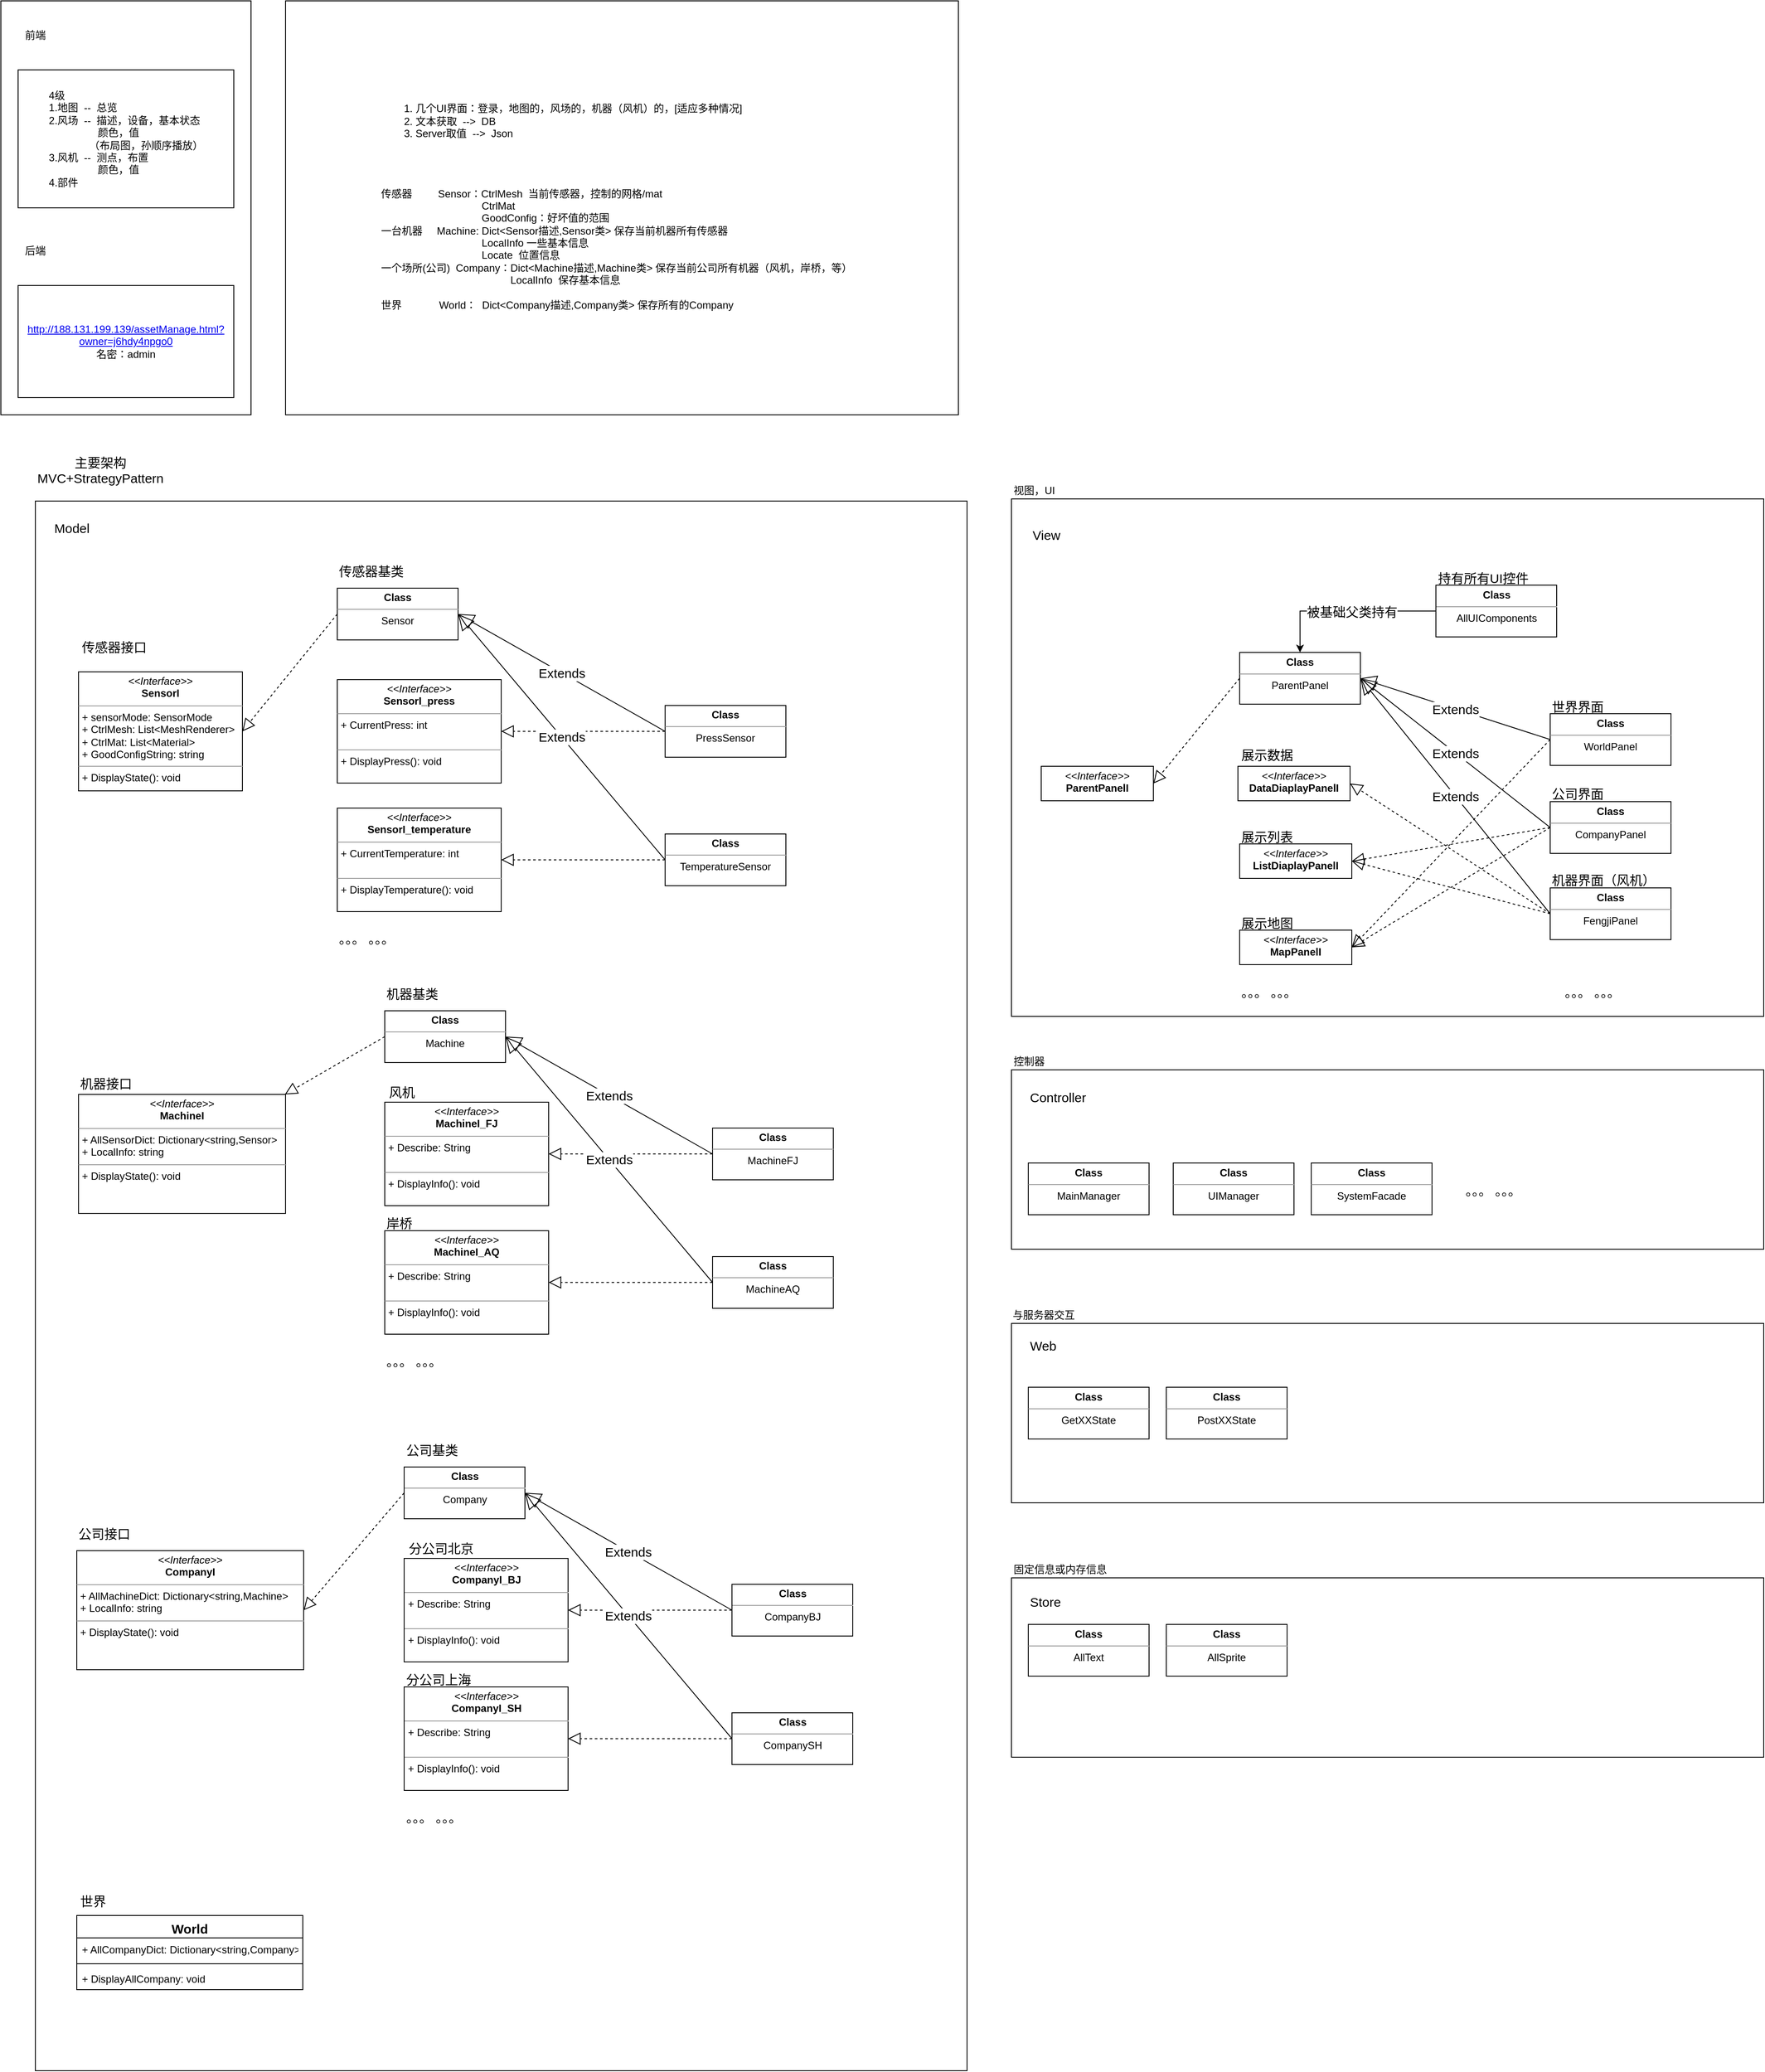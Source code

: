 <mxfile version="10.6.7" type="github"><diagram name="Page-1" id="c4acf3e9-155e-7222-9cf6-157b1a14988f"><mxGraphModel dx="2788" dy="1590" grid="1" gridSize="10" guides="1" tooltips="1" connect="1" arrows="1" fold="1" page="1" pageScale="1" pageWidth="1850" pageHeight="2100" background="#ffffff" math="0" shadow="0"><root><mxCell id="0"/><mxCell id="1" parent="0"/><mxCell id="lMFkz2qBwyBU4bLVPbN5-132" value="" style="rounded=0;whiteSpace=wrap;html=1;fontSize=15;" parent="1" vertex="1"><mxGeometry x="1191.5" y="1838.5" width="872" height="208" as="geometry"/></mxCell><mxCell id="lMFkz2qBwyBU4bLVPbN5-131" value="" style="rounded=0;whiteSpace=wrap;html=1;fontSize=15;" parent="1" vertex="1"><mxGeometry x="1191.5" y="1543.5" width="872" height="208" as="geometry"/></mxCell><mxCell id="lMFkz2qBwyBU4bLVPbN5-130" value="" style="rounded=0;whiteSpace=wrap;html=1;fontSize=15;" parent="1" vertex="1"><mxGeometry x="1191.5" y="1249.5" width="872" height="208" as="geometry"/></mxCell><mxCell id="lMFkz2qBwyBU4bLVPbN5-129" value="" style="rounded=0;whiteSpace=wrap;html=1;fontSize=15;" parent="1" vertex="1"><mxGeometry x="1191.5" y="587.5" width="872" height="600" as="geometry"/></mxCell><mxCell id="lMFkz2qBwyBU4bLVPbN5-128" value="" style="rounded=0;whiteSpace=wrap;html=1;fontSize=15;" parent="1" vertex="1"><mxGeometry x="60" y="590" width="1080" height="1820" as="geometry"/></mxCell><mxCell id="lMFkz2qBwyBU4bLVPbN5-1" value="" style="rounded=0;whiteSpace=wrap;html=1;" parent="1" vertex="1"><mxGeometry x="20" y="10" width="290" height="480" as="geometry"/></mxCell><mxCell id="eNjWEGQGm4UYnw6gWRTL-1" value="前端" style="text;html=1;strokeColor=none;fillColor=none;align=center;verticalAlign=middle;whiteSpace=wrap;rounded=0;" parent="1" vertex="1"><mxGeometry x="40" y="40" width="40" height="20" as="geometry"/></mxCell><mxCell id="eNjWEGQGm4UYnw6gWRTL-3" value="&lt;div style=&quot;text-align: left&quot;&gt;&lt;span&gt;4级&lt;/span&gt;&lt;/div&gt;&lt;div style=&quot;text-align: left&quot;&gt;&lt;span&gt;1.地图&amp;nbsp; --&amp;nbsp; 总览&lt;/span&gt;&lt;/div&gt;&lt;div style=&quot;text-align: left&quot;&gt;&lt;span&gt;2.风场&amp;nbsp; --&amp;nbsp; 描述，设备，基本状态&lt;/span&gt;&lt;/div&gt;&lt;div style=&quot;text-align: left&quot;&gt;&lt;span&gt;&amp;nbsp; &amp;nbsp; &amp;nbsp; &amp;nbsp; &amp;nbsp; &amp;nbsp; &amp;nbsp; &amp;nbsp; &amp;nbsp;颜色，值&lt;/span&gt;&lt;/div&gt;&lt;div style=&quot;text-align: left&quot;&gt;&lt;span&gt;&amp;nbsp; &amp;nbsp; &amp;nbsp; &amp;nbsp; &amp;nbsp; &amp;nbsp; &amp;nbsp; （布局图，孙顺序播放）&lt;/span&gt;&lt;/div&gt;&lt;div style=&quot;text-align: left&quot;&gt;&lt;span&gt;3.风机&amp;nbsp; --&amp;nbsp; 测点，布置&lt;/span&gt;&lt;/div&gt;&lt;div style=&quot;text-align: left&quot;&gt;&lt;span&gt;&amp;nbsp; &amp;nbsp; &amp;nbsp; &amp;nbsp; &amp;nbsp; &amp;nbsp; &amp;nbsp; &amp;nbsp; &amp;nbsp;颜色，值&lt;/span&gt;&lt;/div&gt;&lt;div style=&quot;text-align: left&quot;&gt;&lt;span&gt;4.部件&lt;/span&gt;&lt;/div&gt;" style="rounded=0;whiteSpace=wrap;html=1;" parent="1" vertex="1"><mxGeometry x="40" y="90" width="250" height="160" as="geometry"/></mxCell><mxCell id="eNjWEGQGm4UYnw6gWRTL-4" value="后端" style="text;html=1;strokeColor=none;fillColor=none;align=center;verticalAlign=middle;whiteSpace=wrap;rounded=0;" parent="1" vertex="1"><mxGeometry x="40" y="290" width="40" height="20" as="geometry"/></mxCell><mxCell id="eNjWEGQGm4UYnw6gWRTL-5" value="&lt;a href=&quot;http://188.131.199.139/assetManage.html?owner=j6hdy4npgo0&quot;&gt;http://188.131.199.139/assetManage.html?owner=j6hdy4npgo0&lt;/a&gt;&lt;br&gt;名密：admin&lt;br&gt;" style="rounded=0;whiteSpace=wrap;html=1;" parent="1" vertex="1"><mxGeometry x="40" y="340" width="250" height="130" as="geometry"/></mxCell><mxCell id="lMFkz2qBwyBU4bLVPbN5-2" value="&lt;div style=&quot;text-align: left&quot;&gt;&lt;ol&gt;&lt;li&gt;&lt;span&gt;几个UI界面：登录，地图的，风场的，机器（风机）的，[适应多种情况]&lt;/span&gt;&lt;/li&gt;&lt;li&gt;&lt;span&gt;文本获取&amp;nbsp; --&amp;gt;&amp;nbsp; DB&lt;/span&gt;&lt;/li&gt;&lt;li&gt;&lt;span&gt;Server取值&amp;nbsp; --&amp;gt;&amp;nbsp; Json&lt;/span&gt;&lt;/li&gt;&lt;/ol&gt;&lt;div&gt;&lt;br&gt;&lt;/div&gt;&lt;div&gt;&lt;br&gt;&lt;/div&gt;&lt;div&gt;&lt;br&gt;&lt;/div&gt;&lt;div&gt;传感器&amp;nbsp; &amp;nbsp; &amp;nbsp; &amp;nbsp; &amp;nbsp;Sensor：CtrlMesh&amp;nbsp; 当前传感器，控制的网格/mat&lt;/div&gt;&lt;div&gt;&amp;nbsp; &amp;nbsp; &amp;nbsp; &amp;nbsp; &amp;nbsp; &amp;nbsp; &amp;nbsp; &amp;nbsp; &amp;nbsp; &amp;nbsp; &amp;nbsp; &amp;nbsp; &amp;nbsp; &amp;nbsp; &amp;nbsp; &amp;nbsp; &amp;nbsp; &amp;nbsp;CtrlMat&lt;/div&gt;&lt;div&gt;&amp;nbsp; &amp;nbsp; &amp;nbsp; &amp;nbsp; &amp;nbsp; &amp;nbsp; &amp;nbsp; &amp;nbsp; &amp;nbsp; &amp;nbsp; &amp;nbsp; &amp;nbsp; &amp;nbsp; &amp;nbsp; &amp;nbsp; &amp;nbsp; &amp;nbsp; &amp;nbsp;GoodConfig：好坏值的范围&lt;/div&gt;&lt;div&gt;一台机器&amp;nbsp; &amp;nbsp; &amp;nbsp;Machine: Dict&amp;lt;Sensor描述,Sensor类&amp;gt; 保存当前机器所有传感器&lt;/div&gt;&lt;div&gt;&amp;nbsp; &amp;nbsp; &amp;nbsp; &amp;nbsp; &amp;nbsp; &amp;nbsp; &amp;nbsp; &amp;nbsp; &amp;nbsp; &amp;nbsp; &amp;nbsp; &amp;nbsp; &amp;nbsp; &amp;nbsp; &amp;nbsp; &amp;nbsp; &amp;nbsp; &amp;nbsp;LocalInfo 一些基本信息&lt;/div&gt;&lt;div&gt;&amp;nbsp; &amp;nbsp; &amp;nbsp; &amp;nbsp; &amp;nbsp; &amp;nbsp; &amp;nbsp; &amp;nbsp; &amp;nbsp; &amp;nbsp; &amp;nbsp; &amp;nbsp; &amp;nbsp; &amp;nbsp; &amp;nbsp; &amp;nbsp; &amp;nbsp; &amp;nbsp;Locate&amp;nbsp; 位置信息&lt;/div&gt;&lt;div&gt;一个场所(公司)&amp;nbsp; Company：Dict&amp;lt;Machine描述,Machine类&amp;gt; 保存当前公司所有机器（风机，岸桥，等）&lt;/div&gt;&lt;div&gt;&amp;nbsp; &amp;nbsp; &amp;nbsp; &amp;nbsp; &amp;nbsp; &amp;nbsp; &amp;nbsp; &amp;nbsp; &amp;nbsp; &amp;nbsp; &amp;nbsp; &amp;nbsp; &amp;nbsp; &amp;nbsp; &amp;nbsp; &amp;nbsp; &amp;nbsp; &amp;nbsp; &amp;nbsp; &amp;nbsp; &amp;nbsp; &amp;nbsp; &amp;nbsp;LocalInfo&amp;nbsp; 保存基本信息&lt;/div&gt;&lt;div&gt;&lt;span&gt;&lt;br&gt;&lt;/span&gt;&lt;/div&gt;&lt;div&gt;&lt;span&gt;世界&amp;nbsp; &amp;nbsp; &amp;nbsp; &amp;nbsp; &amp;nbsp; &amp;nbsp; &amp;nbsp;World：&amp;nbsp; Dict&amp;lt;Company描述,Company类&amp;gt; 保存所有的Company&amp;nbsp; &amp;nbsp; &amp;nbsp; &amp;nbsp; &amp;nbsp; &amp;nbsp; &amp;nbsp; &amp;nbsp; &amp;nbsp; &amp;nbsp; &amp;nbsp; &amp;nbsp; &amp;nbsp; &amp;nbsp; &amp;nbsp; &amp;nbsp; &amp;nbsp; &amp;nbsp; &amp;nbsp; &amp;nbsp; &amp;nbsp; &amp;nbsp; &amp;nbsp;&lt;/span&gt;&lt;/div&gt;&lt;/div&gt;&lt;div style=&quot;text-align: left&quot;&gt;&lt;br&gt;&lt;/div&gt;&lt;div style=&quot;text-align: left&quot;&gt;&lt;/div&gt;" style="rounded=0;whiteSpace=wrap;html=1;" parent="1" vertex="1"><mxGeometry x="350" y="10" width="780" height="480" as="geometry"/></mxCell><mxCell id="lMFkz2qBwyBU4bLVPbN5-4" value="主要架构MVC+StrategyPattern" style="text;html=1;strokeColor=none;fillColor=none;align=center;verticalAlign=middle;whiteSpace=wrap;rounded=0;fontSize=15;" parent="1" vertex="1"><mxGeometry x="59.5" y="540" width="151" height="28" as="geometry"/></mxCell><mxCell id="lMFkz2qBwyBU4bLVPbN5-9" value="Model" style="text;html=1;resizable=0;points=[];autosize=1;align=left;verticalAlign=top;spacingTop=-4;fontSize=15;" parent="1" vertex="1"><mxGeometry x="80" y="610" width="60" height="20" as="geometry"/></mxCell><mxCell id="lMFkz2qBwyBU4bLVPbN5-10" value="&lt;p style=&quot;margin: 0px ; margin-top: 4px ; text-align: center&quot;&gt;&lt;i&gt;&amp;lt;&amp;lt;Interface&amp;gt;&amp;gt;&lt;/i&gt;&lt;br&gt;&lt;b&gt;SensorI&lt;/b&gt;&lt;/p&gt;&lt;hr size=&quot;1&quot;&gt;&lt;p style=&quot;margin: 0px ; margin-left: 4px&quot;&gt;+ sensorMode: SensorMode&lt;br&gt;+ CtrlMesh: List&amp;lt;MeshRenderer&amp;gt;&lt;/p&gt;&lt;p style=&quot;margin: 0px ; margin-left: 4px&quot;&gt;+ CtrlMat:&amp;nbsp;List&amp;lt;Material&amp;gt;&lt;/p&gt;&lt;p style=&quot;margin: 0px ; margin-left: 4px&quot;&gt;+&amp;nbsp;GoodConfigString: string&lt;/p&gt;&lt;hr size=&quot;1&quot;&gt;&lt;p style=&quot;margin: 0px ; margin-left: 4px&quot;&gt;+ DisplayState(): void&lt;br&gt;&lt;br&gt;&lt;/p&gt;" style="verticalAlign=top;align=left;overflow=fill;fontSize=12;fontFamily=Helvetica;html=1;" parent="1" vertex="1"><mxGeometry x="110" y="788" width="190" height="138" as="geometry"/></mxCell><mxCell id="lMFkz2qBwyBU4bLVPbN5-11" value="&lt;p style=&quot;margin: 0px ; margin-top: 4px ; text-align: center&quot;&gt;&lt;i&gt;&amp;lt;&amp;lt;Interface&amp;gt;&amp;gt;&lt;/i&gt;&lt;br&gt;&lt;b&gt;SensorI_press&lt;/b&gt;&lt;/p&gt;&lt;hr size=&quot;1&quot;&gt;&lt;p style=&quot;margin: 0px ; margin-left: 4px&quot;&gt;+ CurrentPress: int&lt;br&gt;&lt;br&gt;&lt;/p&gt;&lt;hr size=&quot;1&quot;&gt;&lt;p style=&quot;margin: 0px ; margin-left: 4px&quot;&gt;+ DisplayPress(): void&lt;br&gt;&lt;br&gt;&lt;/p&gt;" style="verticalAlign=top;align=left;overflow=fill;fontSize=12;fontFamily=Helvetica;html=1;" parent="1" vertex="1"><mxGeometry x="410" y="797" width="190" height="120" as="geometry"/></mxCell><mxCell id="lMFkz2qBwyBU4bLVPbN5-12" value="&lt;p style=&quot;margin: 0px ; margin-top: 4px ; text-align: center&quot;&gt;&lt;i&gt;&amp;lt;&amp;lt;Interface&amp;gt;&amp;gt;&lt;/i&gt;&lt;br&gt;&lt;b&gt;SensorI_temperature&lt;/b&gt;&lt;br&gt;&lt;/p&gt;&lt;hr size=&quot;1&quot;&gt;&lt;p style=&quot;margin: 0px ; margin-left: 4px&quot;&gt;+ CurrentTemperature: int&lt;br&gt;&lt;br&gt;&lt;/p&gt;&lt;hr size=&quot;1&quot;&gt;&lt;p style=&quot;margin: 0px ; margin-left: 4px&quot;&gt;+ DisplayTemperature(): void&lt;br&gt;&lt;br&gt;&lt;/p&gt;" style="verticalAlign=top;align=left;overflow=fill;fontSize=12;fontFamily=Helvetica;html=1;" parent="1" vertex="1"><mxGeometry x="410" y="946" width="190" height="120" as="geometry"/></mxCell><mxCell id="lMFkz2qBwyBU4bLVPbN5-13" value="&lt;div style=&quot;text-align: right&quot;&gt;&lt;span&gt;。。。 。。。&lt;/span&gt;&lt;br&gt;&lt;/div&gt;" style="text;html=1;resizable=0;points=[];autosize=1;align=left;verticalAlign=top;spacingTop=-4;fontSize=15;" parent="1" vertex="1"><mxGeometry x="410" y="1086" width="110" height="20" as="geometry"/></mxCell><mxCell id="lMFkz2qBwyBU4bLVPbN5-18" value="&lt;p style=&quot;margin: 0px ; margin-top: 4px ; text-align: center&quot;&gt;&lt;b&gt;Class&lt;/b&gt;&lt;/p&gt;&lt;hr size=&quot;1&quot;&gt;&lt;div style=&quot;text-align: center ; height: 2px&quot;&gt;PressSensor&lt;/div&gt;" style="verticalAlign=top;align=left;overflow=fill;fontSize=12;fontFamily=Helvetica;html=1;" parent="1" vertex="1"><mxGeometry x="790" y="827" width="140" height="60" as="geometry"/></mxCell><mxCell id="lMFkz2qBwyBU4bLVPbN5-21" value="" style="endArrow=block;dashed=1;endFill=0;endSize=12;html=1;fontSize=15;exitX=0;exitY=0.5;exitDx=0;exitDy=0;entryX=1;entryY=0.5;entryDx=0;entryDy=0;" parent="1" source="lMFkz2qBwyBU4bLVPbN5-18" target="lMFkz2qBwyBU4bLVPbN5-11" edge="1"><mxGeometry width="160" relative="1" as="geometry"><mxPoint x="630" y="936" as="sourcePoint"/><mxPoint x="760" y="890" as="targetPoint"/></mxGeometry></mxCell><mxCell id="lMFkz2qBwyBU4bLVPbN5-31" value="&lt;p style=&quot;margin: 0px ; margin-top: 4px ; text-align: center&quot;&gt;&lt;b&gt;Class&lt;/b&gt;&lt;/p&gt;&lt;hr size=&quot;1&quot;&gt;&lt;div style=&quot;text-align: center ; height: 2px&quot;&gt;Sensor&lt;/div&gt;" style="verticalAlign=top;align=left;overflow=fill;fontSize=12;fontFamily=Helvetica;html=1;" parent="1" vertex="1"><mxGeometry x="410" y="691" width="140" height="60" as="geometry"/></mxCell><mxCell id="lMFkz2qBwyBU4bLVPbN5-32" value="" style="endArrow=block;dashed=1;endFill=0;endSize=12;html=1;fontSize=15;exitX=0;exitY=0.5;exitDx=0;exitDy=0;entryX=1;entryY=0.5;entryDx=0;entryDy=0;" parent="1" source="lMFkz2qBwyBU4bLVPbN5-31" target="lMFkz2qBwyBU4bLVPbN5-10" edge="1"><mxGeometry width="160" relative="1" as="geometry"><mxPoint x="610" y="867" as="sourcePoint"/><mxPoint x="370" y="710" as="targetPoint"/></mxGeometry></mxCell><mxCell id="lMFkz2qBwyBU4bLVPbN5-33" value="传感器基类" style="text;html=1;resizable=0;points=[];autosize=1;align=left;verticalAlign=top;spacingTop=-4;fontSize=15;" parent="1" vertex="1"><mxGeometry x="410" y="660" width="90" height="20" as="geometry"/></mxCell><mxCell id="lMFkz2qBwyBU4bLVPbN5-34" value="Extends" style="endArrow=block;endSize=16;endFill=0;html=1;fontSize=15;exitX=0;exitY=0.5;exitDx=0;exitDy=0;entryX=1;entryY=0.5;entryDx=0;entryDy=0;" parent="1" source="lMFkz2qBwyBU4bLVPbN5-18" target="lMFkz2qBwyBU4bLVPbN5-31" edge="1"><mxGeometry width="160" relative="1" as="geometry"><mxPoint x="310" y="867" as="sourcePoint"/><mxPoint x="770" y="740" as="targetPoint"/></mxGeometry></mxCell><mxCell id="lMFkz2qBwyBU4bLVPbN5-35" value="&lt;p style=&quot;margin: 0px ; margin-top: 4px ; text-align: center&quot;&gt;&lt;b&gt;Class&lt;/b&gt;&lt;/p&gt;&lt;hr size=&quot;1&quot;&gt;&lt;div style=&quot;text-align: center ; height: 2px&quot;&gt;TemperatureSensor&lt;/div&gt;" style="verticalAlign=top;align=left;overflow=fill;fontSize=12;fontFamily=Helvetica;html=1;" parent="1" vertex="1"><mxGeometry x="790" y="976" width="140" height="60" as="geometry"/></mxCell><mxCell id="lMFkz2qBwyBU4bLVPbN5-36" value="Extends" style="endArrow=block;endSize=16;endFill=0;html=1;fontSize=15;exitX=0;exitY=0.5;exitDx=0;exitDy=0;entryX=1;entryY=0.5;entryDx=0;entryDy=0;" parent="1" source="lMFkz2qBwyBU4bLVPbN5-35" target="lMFkz2qBwyBU4bLVPbN5-31" edge="1"><mxGeometry width="160" relative="1" as="geometry"><mxPoint x="560" y="731" as="sourcePoint"/><mxPoint x="780" y="920" as="targetPoint"/></mxGeometry></mxCell><mxCell id="lMFkz2qBwyBU4bLVPbN5-37" value="" style="endArrow=block;dashed=1;endFill=0;endSize=12;html=1;fontSize=15;exitX=0;exitY=0.5;exitDx=0;exitDy=0;entryX=1;entryY=0.5;entryDx=0;entryDy=0;" parent="1" source="lMFkz2qBwyBU4bLVPbN5-35" target="lMFkz2qBwyBU4bLVPbN5-12" edge="1"><mxGeometry width="160" relative="1" as="geometry"><mxPoint x="720" y="1006" as="sourcePoint"/><mxPoint x="730" y="1050" as="targetPoint"/></mxGeometry></mxCell><mxCell id="lMFkz2qBwyBU4bLVPbN5-38" value="&lt;p style=&quot;margin: 0px ; margin-top: 4px ; text-align: center&quot;&gt;&lt;i&gt;&amp;lt;&amp;lt;Interface&amp;gt;&amp;gt;&lt;/i&gt;&lt;br&gt;&lt;b&gt;MachineI&lt;/b&gt;&lt;/p&gt;&lt;hr size=&quot;1&quot;&gt;&lt;p style=&quot;margin: 0px ; margin-left: 4px&quot;&gt;&lt;span&gt;+ AllSensorDict:&amp;nbsp;Dictionary&amp;lt;string,Sensor&amp;gt;&lt;/span&gt;&lt;br&gt;&lt;/p&gt;&lt;p style=&quot;margin: 0px ; margin-left: 4px&quot;&gt;+&amp;nbsp;LocalInfo: string&lt;/p&gt;&lt;hr size=&quot;1&quot;&gt;&lt;p style=&quot;margin: 0px ; margin-left: 4px&quot;&gt;+ DisplayState(): void&lt;br&gt;&lt;br&gt;&lt;/p&gt;" style="verticalAlign=top;align=left;overflow=fill;fontSize=12;fontFamily=Helvetica;html=1;" parent="1" vertex="1"><mxGeometry x="110" y="1278" width="240" height="138" as="geometry"/></mxCell><mxCell id="lMFkz2qBwyBU4bLVPbN5-39" value="&lt;p style=&quot;margin: 0px ; margin-top: 4px ; text-align: center&quot;&gt;&lt;i&gt;&amp;lt;&amp;lt;Interface&amp;gt;&amp;gt;&lt;/i&gt;&lt;br&gt;&lt;b&gt;MachineI_FJ&lt;/b&gt;&lt;/p&gt;&lt;hr size=&quot;1&quot;&gt;&lt;p style=&quot;margin: 0px ; margin-left: 4px&quot;&gt;+ Describe: String&lt;br&gt;&lt;br&gt;&lt;/p&gt;&lt;hr size=&quot;1&quot;&gt;&lt;p style=&quot;margin: 0px ; margin-left: 4px&quot;&gt;+ DisplayInfo(): void&lt;br&gt;&lt;br&gt;&lt;/p&gt;" style="verticalAlign=top;align=left;overflow=fill;fontSize=12;fontFamily=Helvetica;html=1;" parent="1" vertex="1"><mxGeometry x="465" y="1287" width="190" height="120" as="geometry"/></mxCell><mxCell id="lMFkz2qBwyBU4bLVPbN5-40" value="&lt;p style=&quot;margin: 0px ; margin-top: 4px ; text-align: center&quot;&gt;&lt;i&gt;&amp;lt;&amp;lt;Interface&amp;gt;&amp;gt;&lt;/i&gt;&lt;br&gt;&lt;b&gt;MachineI_AQ&lt;/b&gt;&lt;br&gt;&lt;/p&gt;&lt;hr size=&quot;1&quot;&gt;&lt;p style=&quot;margin: 0px ; margin-left: 4px&quot;&gt;+ Describe: String&lt;br&gt;&lt;br&gt;&lt;/p&gt;&lt;hr size=&quot;1&quot;&gt;&lt;p style=&quot;margin: 0px ; margin-left: 4px&quot;&gt;+ DisplayInfo(): void&lt;br&gt;&lt;br&gt;&lt;/p&gt;" style="verticalAlign=top;align=left;overflow=fill;fontSize=12;fontFamily=Helvetica;html=1;" parent="1" vertex="1"><mxGeometry x="465" y="1436" width="190" height="120" as="geometry"/></mxCell><mxCell id="lMFkz2qBwyBU4bLVPbN5-41" value="&lt;div style=&quot;text-align: right&quot;&gt;&lt;span&gt;。。。 。。。&lt;/span&gt;&lt;br&gt;&lt;/div&gt;" style="text;html=1;resizable=0;points=[];autosize=1;align=left;verticalAlign=top;spacingTop=-4;fontSize=15;" parent="1" vertex="1"><mxGeometry x="465" y="1576" width="110" height="20" as="geometry"/></mxCell><mxCell id="lMFkz2qBwyBU4bLVPbN5-42" value="&lt;p style=&quot;margin: 0px ; margin-top: 4px ; text-align: center&quot;&gt;&lt;b&gt;Class&lt;/b&gt;&lt;/p&gt;&lt;hr size=&quot;1&quot;&gt;&lt;div style=&quot;text-align: center ; height: 2px&quot;&gt;MachineFJ&lt;/div&gt;" style="verticalAlign=top;align=left;overflow=fill;fontSize=12;fontFamily=Helvetica;html=1;" parent="1" vertex="1"><mxGeometry x="845" y="1317" width="140" height="60" as="geometry"/></mxCell><mxCell id="lMFkz2qBwyBU4bLVPbN5-45" value="" style="endArrow=block;dashed=1;endFill=0;endSize=12;html=1;fontSize=15;exitX=0;exitY=0.5;exitDx=0;exitDy=0;entryX=1;entryY=0.5;entryDx=0;entryDy=0;" parent="1" source="lMFkz2qBwyBU4bLVPbN5-42" target="lMFkz2qBwyBU4bLVPbN5-39" edge="1"><mxGeometry width="160" relative="1" as="geometry"><mxPoint x="685" y="1426" as="sourcePoint"/><mxPoint x="820" y="1390" as="targetPoint"/></mxGeometry></mxCell><mxCell id="lMFkz2qBwyBU4bLVPbN5-46" value="&lt;p style=&quot;margin: 0px ; margin-top: 4px ; text-align: center&quot;&gt;&lt;b&gt;Class&lt;/b&gt;&lt;/p&gt;&lt;hr size=&quot;1&quot;&gt;&lt;div style=&quot;text-align: center ; height: 2px&quot;&gt;Machine&lt;/div&gt;" style="verticalAlign=top;align=left;overflow=fill;fontSize=12;fontFamily=Helvetica;html=1;" parent="1" vertex="1"><mxGeometry x="465" y="1181" width="140" height="60" as="geometry"/></mxCell><mxCell id="lMFkz2qBwyBU4bLVPbN5-47" value="" style="endArrow=block;dashed=1;endFill=0;endSize=12;html=1;fontSize=15;exitX=0;exitY=0.5;exitDx=0;exitDy=0;" parent="1" source="lMFkz2qBwyBU4bLVPbN5-46" target="lMFkz2qBwyBU4bLVPbN5-38" edge="1"><mxGeometry width="160" relative="1" as="geometry"><mxPoint x="380" y="1347" as="sourcePoint"/><mxPoint x="710" y="1357" as="targetPoint"/></mxGeometry></mxCell><mxCell id="lMFkz2qBwyBU4bLVPbN5-48" value="机器基类" style="text;html=1;resizable=0;points=[];autosize=1;align=left;verticalAlign=top;spacingTop=-4;fontSize=15;" parent="1" vertex="1"><mxGeometry x="465" y="1150" width="80" height="20" as="geometry"/></mxCell><mxCell id="lMFkz2qBwyBU4bLVPbN5-49" value="Extends" style="endArrow=block;endSize=16;endFill=0;html=1;fontSize=15;exitX=0;exitY=0.5;exitDx=0;exitDy=0;entryX=1;entryY=0.5;entryDx=0;entryDy=0;" parent="1" source="lMFkz2qBwyBU4bLVPbN5-42" target="lMFkz2qBwyBU4bLVPbN5-46" edge="1"><mxGeometry width="160" relative="1" as="geometry"><mxPoint x="765" y="1275.5" as="sourcePoint"/><mxPoint x="715" y="1146.5" as="targetPoint"/></mxGeometry></mxCell><mxCell id="lMFkz2qBwyBU4bLVPbN5-50" value="&lt;p style=&quot;margin: 0px ; margin-top: 4px ; text-align: center&quot;&gt;&lt;b&gt;Class&lt;/b&gt;&lt;/p&gt;&lt;hr size=&quot;1&quot;&gt;&lt;div style=&quot;text-align: center ; height: 2px&quot;&gt;MachineAQ&lt;/div&gt;" style="verticalAlign=top;align=left;overflow=fill;fontSize=12;fontFamily=Helvetica;html=1;" parent="1" vertex="1"><mxGeometry x="845" y="1466" width="140" height="60" as="geometry"/></mxCell><mxCell id="lMFkz2qBwyBU4bLVPbN5-51" value="Extends" style="endArrow=block;endSize=16;endFill=0;html=1;fontSize=15;exitX=0;exitY=0.5;exitDx=0;exitDy=0;entryX=1;entryY=0.5;entryDx=0;entryDy=0;" parent="1" source="lMFkz2qBwyBU4bLVPbN5-50" target="lMFkz2qBwyBU4bLVPbN5-46" edge="1"><mxGeometry width="160" relative="1" as="geometry"><mxPoint x="615" y="1221" as="sourcePoint"/><mxPoint x="780" y="1450" as="targetPoint"/></mxGeometry></mxCell><mxCell id="lMFkz2qBwyBU4bLVPbN5-52" value="" style="endArrow=block;dashed=1;endFill=0;endSize=12;html=1;fontSize=15;exitX=0;exitY=0.5;exitDx=0;exitDy=0;entryX=1;entryY=0.5;entryDx=0;entryDy=0;" parent="1" source="lMFkz2qBwyBU4bLVPbN5-50" target="lMFkz2qBwyBU4bLVPbN5-40" edge="1"><mxGeometry width="160" relative="1" as="geometry"><mxPoint x="665" y="1357" as="sourcePoint"/><mxPoint x="790" y="1560" as="targetPoint"/></mxGeometry></mxCell><mxCell id="lMFkz2qBwyBU4bLVPbN5-53" value="风机" style="text;html=1;resizable=0;points=[];autosize=1;align=left;verticalAlign=top;spacingTop=-4;fontSize=15;" parent="1" vertex="1"><mxGeometry x="468" y="1264" width="50" height="20" as="geometry"/></mxCell><mxCell id="lMFkz2qBwyBU4bLVPbN5-54" value="岸桥" style="text;html=1;resizable=0;points=[];autosize=1;align=left;verticalAlign=top;spacingTop=-4;fontSize=15;" parent="1" vertex="1"><mxGeometry x="465" y="1416" width="50" height="20" as="geometry"/></mxCell><mxCell id="lMFkz2qBwyBU4bLVPbN5-55" value="&lt;p style=&quot;margin: 0px ; margin-top: 4px ; text-align: center&quot;&gt;&lt;i&gt;&amp;lt;&amp;lt;Interface&amp;gt;&amp;gt;&lt;/i&gt;&lt;br&gt;&lt;b&gt;CompanyI&lt;/b&gt;&lt;/p&gt;&lt;hr size=&quot;1&quot;&gt;&lt;p style=&quot;margin: 0px ; margin-left: 4px&quot;&gt;&lt;span&gt;+ AllMachineDict:&amp;nbsp;Dictionary&amp;lt;string,Machine&amp;gt;&lt;/span&gt;&lt;br&gt;&lt;/p&gt;&lt;p style=&quot;margin: 0px ; margin-left: 4px&quot;&gt;+&amp;nbsp;LocalInfo: string&lt;/p&gt;&lt;hr size=&quot;1&quot;&gt;&lt;p style=&quot;margin: 0px ; margin-left: 4px&quot;&gt;+ DisplayState(): void&lt;br&gt;&lt;br&gt;&lt;/p&gt;" style="verticalAlign=top;align=left;overflow=fill;fontSize=12;fontFamily=Helvetica;html=1;" parent="1" vertex="1"><mxGeometry x="108" y="1807" width="263" height="138" as="geometry"/></mxCell><mxCell id="lMFkz2qBwyBU4bLVPbN5-56" value="&lt;p style=&quot;margin: 0px ; margin-top: 4px ; text-align: center&quot;&gt;&lt;i&gt;&amp;lt;&amp;lt;Interface&amp;gt;&amp;gt;&lt;/i&gt;&lt;br&gt;&lt;b&gt;CompanyI_BJ&lt;/b&gt;&lt;/p&gt;&lt;hr size=&quot;1&quot;&gt;&lt;p style=&quot;margin: 0px ; margin-left: 4px&quot;&gt;+ Describe: String&lt;br&gt;&lt;br&gt;&lt;/p&gt;&lt;hr size=&quot;1&quot;&gt;&lt;p style=&quot;margin: 0px ; margin-left: 4px&quot;&gt;+ DisplayInfo(): void&lt;br&gt;&lt;br&gt;&lt;/p&gt;" style="verticalAlign=top;align=left;overflow=fill;fontSize=12;fontFamily=Helvetica;html=1;" parent="1" vertex="1"><mxGeometry x="487.5" y="1816" width="190" height="120" as="geometry"/></mxCell><mxCell id="lMFkz2qBwyBU4bLVPbN5-57" value="&lt;p style=&quot;margin: 0px ; margin-top: 4px ; text-align: center&quot;&gt;&lt;i&gt;&amp;lt;&amp;lt;Interface&amp;gt;&amp;gt;&lt;/i&gt;&lt;br&gt;&lt;b&gt;CompanyI_SH&lt;/b&gt;&lt;br&gt;&lt;/p&gt;&lt;hr size=&quot;1&quot;&gt;&lt;p style=&quot;margin: 0px ; margin-left: 4px&quot;&gt;+ Describe: String&lt;br&gt;&lt;br&gt;&lt;/p&gt;&lt;hr size=&quot;1&quot;&gt;&lt;p style=&quot;margin: 0px ; margin-left: 4px&quot;&gt;+ DisplayInfo(): void&lt;br&gt;&lt;br&gt;&lt;/p&gt;" style="verticalAlign=top;align=left;overflow=fill;fontSize=12;fontFamily=Helvetica;html=1;" parent="1" vertex="1"><mxGeometry x="487.5" y="1965" width="190" height="120" as="geometry"/></mxCell><mxCell id="lMFkz2qBwyBU4bLVPbN5-58" value="&lt;div style=&quot;text-align: right&quot;&gt;&lt;span&gt;。。。 。。。&lt;/span&gt;&lt;br&gt;&lt;/div&gt;" style="text;html=1;resizable=0;points=[];autosize=1;align=left;verticalAlign=top;spacingTop=-4;fontSize=15;" parent="1" vertex="1"><mxGeometry x="487.5" y="2105" width="110" height="20" as="geometry"/></mxCell><mxCell id="lMFkz2qBwyBU4bLVPbN5-59" value="&lt;p style=&quot;margin: 0px ; margin-top: 4px ; text-align: center&quot;&gt;&lt;b&gt;Class&lt;/b&gt;&lt;/p&gt;&lt;hr size=&quot;1&quot;&gt;&lt;div style=&quot;text-align: center ; height: 2px&quot;&gt;CompanyBJ&lt;/div&gt;" style="verticalAlign=top;align=left;overflow=fill;fontSize=12;fontFamily=Helvetica;html=1;" parent="1" vertex="1"><mxGeometry x="867.5" y="1846" width="140" height="60" as="geometry"/></mxCell><mxCell id="lMFkz2qBwyBU4bLVPbN5-60" value="" style="endArrow=block;dashed=1;endFill=0;endSize=12;html=1;fontSize=15;entryX=1;entryY=0.5;entryDx=0;entryDy=0;exitX=0;exitY=0.5;exitDx=0;exitDy=0;" parent="1" source="lMFkz2qBwyBU4bLVPbN5-59" target="lMFkz2qBwyBU4bLVPbN5-56" edge="1"><mxGeometry width="160" relative="1" as="geometry"><mxPoint x="868" y="1880" as="sourcePoint"/><mxPoint x="840" y="1910" as="targetPoint"/></mxGeometry></mxCell><mxCell id="lMFkz2qBwyBU4bLVPbN5-61" value="&lt;p style=&quot;margin: 0px ; margin-top: 4px ; text-align: center&quot;&gt;&lt;b&gt;Class&lt;/b&gt;&lt;/p&gt;&lt;hr size=&quot;1&quot;&gt;&lt;div style=&quot;text-align: center ; height: 2px&quot;&gt;Company&lt;/div&gt;" style="verticalAlign=top;align=left;overflow=fill;fontSize=12;fontFamily=Helvetica;html=1;" parent="1" vertex="1"><mxGeometry x="487.5" y="1710" width="140" height="60" as="geometry"/></mxCell><mxCell id="lMFkz2qBwyBU4bLVPbN5-62" value="" style="endArrow=block;dashed=1;endFill=0;endSize=12;html=1;fontSize=15;entryX=1;entryY=0.5;entryDx=0;entryDy=0;exitX=0;exitY=0.5;exitDx=0;exitDy=0;" parent="1" source="lMFkz2qBwyBU4bLVPbN5-61" target="lMFkz2qBwyBU4bLVPbN5-55" edge="1"><mxGeometry width="160" relative="1" as="geometry"><mxPoint x="440" y="1900" as="sourcePoint"/><mxPoint x="707.5" y="1886" as="targetPoint"/></mxGeometry></mxCell><mxCell id="lMFkz2qBwyBU4bLVPbN5-63" value="公司基类" style="text;html=1;resizable=0;points=[];autosize=1;align=left;verticalAlign=top;spacingTop=-4;fontSize=15;" parent="1" vertex="1"><mxGeometry x="487.5" y="1679" width="80" height="20" as="geometry"/></mxCell><mxCell id="lMFkz2qBwyBU4bLVPbN5-64" value="Extends" style="endArrow=block;endSize=16;endFill=0;html=1;fontSize=15;entryX=1;entryY=0.5;entryDx=0;entryDy=0;exitX=0;exitY=0.5;exitDx=0;exitDy=0;" parent="1" source="lMFkz2qBwyBU4bLVPbN5-59" target="lMFkz2qBwyBU4bLVPbN5-61" edge="1"><mxGeometry width="160" relative="1" as="geometry"><mxPoint x="870" y="1880" as="sourcePoint"/><mxPoint x="630" y="1730" as="targetPoint"/></mxGeometry></mxCell><mxCell id="lMFkz2qBwyBU4bLVPbN5-65" value="&lt;p style=&quot;margin: 0px ; margin-top: 4px ; text-align: center&quot;&gt;&lt;b&gt;Class&lt;/b&gt;&lt;/p&gt;&lt;hr size=&quot;1&quot;&gt;&lt;div style=&quot;text-align: center ; height: 2px&quot;&gt;CompanySH&lt;/div&gt;" style="verticalAlign=top;align=left;overflow=fill;fontSize=12;fontFamily=Helvetica;html=1;" parent="1" vertex="1"><mxGeometry x="867.5" y="1995" width="140" height="60" as="geometry"/></mxCell><mxCell id="lMFkz2qBwyBU4bLVPbN5-66" value="Extends" style="endArrow=block;endSize=16;endFill=0;html=1;fontSize=15;entryX=1;entryY=0.5;entryDx=0;entryDy=0;exitX=0;exitY=0.5;exitDx=0;exitDy=0;" parent="1" source="lMFkz2qBwyBU4bLVPbN5-65" target="lMFkz2qBwyBU4bLVPbN5-61" edge="1"><mxGeometry width="160" relative="1" as="geometry"><mxPoint x="680" y="1750" as="sourcePoint"/><mxPoint x="787.5" y="1886" as="targetPoint"/></mxGeometry></mxCell><mxCell id="lMFkz2qBwyBU4bLVPbN5-67" value="" style="endArrow=block;dashed=1;endFill=0;endSize=12;html=1;fontSize=15;exitX=0;exitY=0.5;exitDx=0;exitDy=0;" parent="1" source="lMFkz2qBwyBU4bLVPbN5-65" target="lMFkz2qBwyBU4bLVPbN5-57" edge="1"><mxGeometry width="160" relative="1" as="geometry"><mxPoint x="687.5" y="1886" as="sourcePoint"/><mxPoint x="810" y="2070" as="targetPoint"/></mxGeometry></mxCell><mxCell id="lMFkz2qBwyBU4bLVPbN5-68" value="分公司北京" style="text;html=1;resizable=0;points=[];autosize=1;align=left;verticalAlign=top;spacingTop=-4;fontSize=15;" parent="1" vertex="1"><mxGeometry x="490.5" y="1793" width="90" height="20" as="geometry"/></mxCell><mxCell id="lMFkz2qBwyBU4bLVPbN5-69" value="分公司上海" style="text;html=1;resizable=0;points=[];autosize=1;align=left;verticalAlign=top;spacingTop=-4;fontSize=15;" parent="1" vertex="1"><mxGeometry x="487.5" y="1945" width="90" height="20" as="geometry"/></mxCell><mxCell id="lMFkz2qBwyBU4bLVPbN5-70" value="World" style="swimlane;fontStyle=1;align=center;verticalAlign=top;childLayout=stackLayout;horizontal=1;startSize=26;horizontalStack=0;resizeParent=1;resizeParentMax=0;resizeLast=0;collapsible=1;marginBottom=0;fontSize=15;" parent="1" vertex="1"><mxGeometry x="108" y="2230" width="262" height="86" as="geometry"/></mxCell><mxCell id="lMFkz2qBwyBU4bLVPbN5-71" value="+ AllCompanyDict: Dictionary&lt;string,Company&gt;" style="text;strokeColor=none;fillColor=none;align=left;verticalAlign=top;spacingLeft=4;spacingRight=4;overflow=hidden;rotatable=0;points=[[0,0.5],[1,0.5]];portConstraint=eastwest;" parent="lMFkz2qBwyBU4bLVPbN5-70" vertex="1"><mxGeometry y="26" width="262" height="26" as="geometry"/></mxCell><mxCell id="lMFkz2qBwyBU4bLVPbN5-72" value="" style="line;strokeWidth=1;fillColor=none;align=left;verticalAlign=middle;spacingTop=-1;spacingLeft=3;spacingRight=3;rotatable=0;labelPosition=right;points=[];portConstraint=eastwest;" parent="lMFkz2qBwyBU4bLVPbN5-70" vertex="1"><mxGeometry y="52" width="262" height="8" as="geometry"/></mxCell><mxCell id="lMFkz2qBwyBU4bLVPbN5-73" value="+ DisplayAllCompany: void" style="text;strokeColor=none;fillColor=none;align=left;verticalAlign=top;spacingLeft=4;spacingRight=4;overflow=hidden;rotatable=0;points=[[0,0.5],[1,0.5]];portConstraint=eastwest;" parent="lMFkz2qBwyBU4bLVPbN5-70" vertex="1"><mxGeometry y="60" width="262" height="26" as="geometry"/></mxCell><mxCell id="lMFkz2qBwyBU4bLVPbN5-74" value="传感器接口" style="text;html=1;resizable=0;points=[];autosize=1;align=left;verticalAlign=top;spacingTop=-4;fontSize=15;" parent="1" vertex="1"><mxGeometry x="112" y="748" width="90" height="20" as="geometry"/></mxCell><mxCell id="lMFkz2qBwyBU4bLVPbN5-75" value="机器接口" style="text;html=1;resizable=0;points=[];autosize=1;align=left;verticalAlign=top;spacingTop=-4;fontSize=15;" parent="1" vertex="1"><mxGeometry x="110" y="1254" width="80" height="20" as="geometry"/></mxCell><mxCell id="lMFkz2qBwyBU4bLVPbN5-76" value="公司接口" style="text;html=1;resizable=0;points=[];autosize=1;align=left;verticalAlign=top;spacingTop=-4;fontSize=15;" parent="1" vertex="1"><mxGeometry x="108" y="1776" width="80" height="20" as="geometry"/></mxCell><mxCell id="lMFkz2qBwyBU4bLVPbN5-77" value="世界" style="text;html=1;resizable=0;points=[];autosize=1;align=left;verticalAlign=top;spacingTop=-4;fontSize=15;" parent="1" vertex="1"><mxGeometry x="110" y="2202" width="50" height="20" as="geometry"/></mxCell><mxCell id="lMFkz2qBwyBU4bLVPbN5-79" value="View" style="text;html=1;resizable=0;points=[];autosize=1;align=left;verticalAlign=top;spacingTop=-4;fontSize=15;" parent="1" vertex="1"><mxGeometry x="1214" y="617.5" width="50" height="20" as="geometry"/></mxCell><mxCell id="lMFkz2qBwyBU4bLVPbN5-80" value="&lt;p style=&quot;margin: 0px ; margin-top: 4px ; text-align: center&quot;&gt;&lt;i&gt;&amp;lt;&amp;lt;Interface&amp;gt;&amp;gt;&lt;/i&gt;&lt;br&gt;&lt;b&gt;ParentPanelI&lt;/b&gt;&lt;/p&gt;&lt;p style=&quot;margin: 0px ; margin-left: 4px&quot;&gt;&lt;br&gt;&lt;/p&gt;" style="verticalAlign=top;align=left;overflow=fill;fontSize=12;fontFamily=Helvetica;html=1;" parent="1" vertex="1"><mxGeometry x="1226" y="897.5" width="130" height="40" as="geometry"/></mxCell><mxCell id="lMFkz2qBwyBU4bLVPbN5-81" value="&lt;p style=&quot;margin: 0px ; margin-top: 4px ; text-align: center&quot;&gt;&lt;i&gt;&amp;lt;&amp;lt;Interface&amp;gt;&amp;gt;&lt;/i&gt;&lt;br&gt;&lt;b&gt;DataDiaplayPanelI&lt;/b&gt;&lt;/p&gt;&lt;p style=&quot;margin: 0px ; margin-left: 4px&quot;&gt;&lt;br&gt;&lt;/p&gt;" style="verticalAlign=top;align=left;overflow=fill;fontSize=12;fontFamily=Helvetica;html=1;" parent="1" vertex="1"><mxGeometry x="1454" y="897.5" width="130" height="40" as="geometry"/></mxCell><mxCell id="lMFkz2qBwyBU4bLVPbN5-82" value="&lt;p style=&quot;margin: 0px ; margin-top: 4px ; text-align: center&quot;&gt;&lt;b&gt;Class&lt;/b&gt;&lt;/p&gt;&lt;hr size=&quot;1&quot;&gt;&lt;div style=&quot;text-align: center ; height: 2px&quot;&gt;ParentPanel&lt;/div&gt;" style="verticalAlign=top;align=left;overflow=fill;fontSize=12;fontFamily=Helvetica;html=1;" parent="1" vertex="1"><mxGeometry x="1456" y="765.5" width="140" height="60" as="geometry"/></mxCell><mxCell id="lMFkz2qBwyBU4bLVPbN5-83" value="&lt;p style=&quot;margin: 0px ; margin-top: 4px ; text-align: center&quot;&gt;&lt;i&gt;&amp;lt;&amp;lt;Interface&amp;gt;&amp;gt;&lt;/i&gt;&lt;br&gt;&lt;b&gt;ListDiaplayPanelI&lt;/b&gt;&lt;/p&gt;&lt;p style=&quot;margin: 0px ; margin-left: 4px&quot;&gt;&lt;br&gt;&lt;/p&gt;" style="verticalAlign=top;align=left;overflow=fill;fontSize=12;fontFamily=Helvetica;html=1;" parent="1" vertex="1"><mxGeometry x="1456" y="987.5" width="130" height="40" as="geometry"/></mxCell><mxCell id="lMFkz2qBwyBU4bLVPbN5-84" value="展示数据" style="text;html=1;resizable=0;points=[];autosize=1;align=left;verticalAlign=top;spacingTop=-4;fontSize=15;" parent="1" vertex="1"><mxGeometry x="1456" y="872.5" width="80" height="20" as="geometry"/></mxCell><mxCell id="lMFkz2qBwyBU4bLVPbN5-85" value="展示列表" style="text;html=1;resizable=0;points=[];autosize=1;align=left;verticalAlign=top;spacingTop=-4;fontSize=15;" parent="1" vertex="1"><mxGeometry x="1456" y="967.5" width="80" height="20" as="geometry"/></mxCell><mxCell id="lMFkz2qBwyBU4bLVPbN5-86" value="&lt;div style=&quot;text-align: right&quot;&gt;&lt;span&gt;。。。 。。。&lt;/span&gt;&lt;br&gt;&lt;/div&gt;" style="text;html=1;resizable=0;points=[];autosize=1;align=left;verticalAlign=top;spacingTop=-4;fontSize=15;" parent="1" vertex="1"><mxGeometry x="1456" y="1147.5" width="110" height="20" as="geometry"/></mxCell><mxCell id="lMFkz2qBwyBU4bLVPbN5-89" value="" style="endArrow=block;dashed=1;endFill=0;endSize=12;html=1;fontSize=15;entryX=1;entryY=0.5;entryDx=0;entryDy=0;exitX=0;exitY=0.5;exitDx=0;exitDy=0;" parent="1" source="lMFkz2qBwyBU4bLVPbN5-82" target="lMFkz2qBwyBU4bLVPbN5-80" edge="1"><mxGeometry width="160" relative="1" as="geometry"><mxPoint x="1296" y="837.5" as="sourcePoint"/><mxPoint x="1456" y="837.5" as="targetPoint"/></mxGeometry></mxCell><mxCell id="lMFkz2qBwyBU4bLVPbN5-90" value="&lt;p style=&quot;margin: 0px ; margin-top: 4px ; text-align: center&quot;&gt;&lt;b&gt;Class&lt;/b&gt;&lt;/p&gt;&lt;hr size=&quot;1&quot;&gt;&lt;div style=&quot;text-align: center ; height: 2px&quot;&gt;WorldPanel&lt;/div&gt;" style="verticalAlign=top;align=left;overflow=fill;fontSize=12;fontFamily=Helvetica;html=1;" parent="1" vertex="1"><mxGeometry x="1816" y="836.5" width="140" height="60" as="geometry"/></mxCell><mxCell id="lMFkz2qBwyBU4bLVPbN5-91" value="&lt;p style=&quot;margin: 0px ; margin-top: 4px ; text-align: center&quot;&gt;&lt;b&gt;Class&lt;/b&gt;&lt;/p&gt;&lt;hr size=&quot;1&quot;&gt;&lt;div style=&quot;text-align: center ; height: 2px&quot;&gt;CompanyPanel&lt;/div&gt;" style="verticalAlign=top;align=left;overflow=fill;fontSize=12;fontFamily=Helvetica;html=1;" parent="1" vertex="1"><mxGeometry x="1816" y="938.5" width="140" height="60" as="geometry"/></mxCell><mxCell id="lMFkz2qBwyBU4bLVPbN5-92" value="&lt;p style=&quot;margin: 0px ; margin-top: 4px ; text-align: center&quot;&gt;&lt;b&gt;Class&lt;/b&gt;&lt;/p&gt;&lt;hr size=&quot;1&quot;&gt;&lt;div style=&quot;text-align: center ; height: 2px&quot;&gt;FengjiPanel&lt;/div&gt;" style="verticalAlign=top;align=left;overflow=fill;fontSize=12;fontFamily=Helvetica;html=1;" parent="1" vertex="1"><mxGeometry x="1816" y="1038.5" width="140" height="60" as="geometry"/></mxCell><mxCell id="lMFkz2qBwyBU4bLVPbN5-93" value="&lt;p style=&quot;margin: 0px ; margin-top: 4px ; text-align: center&quot;&gt;&lt;i&gt;&amp;lt;&amp;lt;Interface&amp;gt;&amp;gt;&lt;/i&gt;&lt;br&gt;&lt;b&gt;MapPanelI&lt;/b&gt;&lt;/p&gt;&lt;p style=&quot;margin: 0px ; margin-left: 4px&quot;&gt;&lt;br&gt;&lt;/p&gt;" style="verticalAlign=top;align=left;overflow=fill;fontSize=12;fontFamily=Helvetica;html=1;" parent="1" vertex="1"><mxGeometry x="1456" y="1087.5" width="130" height="40" as="geometry"/></mxCell><mxCell id="lMFkz2qBwyBU4bLVPbN5-94" value="展示地图" style="text;html=1;resizable=0;points=[];autosize=1;align=left;verticalAlign=top;spacingTop=-4;fontSize=15;" parent="1" vertex="1"><mxGeometry x="1456" y="1067.5" width="80" height="20" as="geometry"/></mxCell><mxCell id="lMFkz2qBwyBU4bLVPbN5-95" value="Extends" style="endArrow=block;endSize=16;endFill=0;html=1;fontSize=15;entryX=1;entryY=0.5;entryDx=0;entryDy=0;exitX=0;exitY=0.5;exitDx=0;exitDy=0;" parent="1" source="lMFkz2qBwyBU4bLVPbN5-90" target="lMFkz2qBwyBU4bLVPbN5-82" edge="1"><mxGeometry width="160" relative="1" as="geometry"><mxPoint x="1656" y="757.5" as="sourcePoint"/><mxPoint x="1816" y="757.5" as="targetPoint"/></mxGeometry></mxCell><mxCell id="lMFkz2qBwyBU4bLVPbN5-96" value="Extends" style="endArrow=block;endSize=16;endFill=0;html=1;fontSize=15;entryX=1;entryY=0.5;entryDx=0;entryDy=0;exitX=0;exitY=0.5;exitDx=0;exitDy=0;" parent="1" source="lMFkz2qBwyBU4bLVPbN5-91" target="lMFkz2qBwyBU4bLVPbN5-82" edge="1"><mxGeometry width="160" relative="1" as="geometry"><mxPoint x="1691" y="977.5" as="sourcePoint"/><mxPoint x="1596" y="907.5" as="targetPoint"/></mxGeometry></mxCell><mxCell id="lMFkz2qBwyBU4bLVPbN5-97" value="Extends" style="endArrow=block;endSize=16;endFill=0;html=1;fontSize=15;entryX=1;entryY=0.5;entryDx=0;entryDy=0;exitX=0;exitY=0.5;exitDx=0;exitDy=0;" parent="1" source="lMFkz2qBwyBU4bLVPbN5-92" target="lMFkz2qBwyBU4bLVPbN5-82" edge="1"><mxGeometry width="160" relative="1" as="geometry"><mxPoint x="1676" y="1077.5" as="sourcePoint"/><mxPoint x="1581" y="905.5" as="targetPoint"/></mxGeometry></mxCell><mxCell id="lMFkz2qBwyBU4bLVPbN5-98" value="" style="endArrow=block;dashed=1;endFill=0;endSize=12;html=1;fontSize=15;entryX=1;entryY=0.5;entryDx=0;entryDy=0;exitX=0;exitY=0.5;exitDx=0;exitDy=0;" parent="1" source="lMFkz2qBwyBU4bLVPbN5-90" target="lMFkz2qBwyBU4bLVPbN5-93" edge="1"><mxGeometry width="160" relative="1" as="geometry"><mxPoint x="1626" y="1167.5" as="sourcePoint"/><mxPoint x="1786" y="1167.5" as="targetPoint"/></mxGeometry></mxCell><mxCell id="lMFkz2qBwyBU4bLVPbN5-99" value="" style="endArrow=block;dashed=1;endFill=0;endSize=12;html=1;fontSize=15;entryX=1;entryY=0.5;entryDx=0;entryDy=0;exitX=0;exitY=0.5;exitDx=0;exitDy=0;" parent="1" source="lMFkz2qBwyBU4bLVPbN5-92" target="lMFkz2qBwyBU4bLVPbN5-81" edge="1"><mxGeometry width="160" relative="1" as="geometry"><mxPoint x="1826" y="876.5" as="sourcePoint"/><mxPoint x="1596" y="1117.5" as="targetPoint"/></mxGeometry></mxCell><mxCell id="lMFkz2qBwyBU4bLVPbN5-100" value="" style="endArrow=block;dashed=1;endFill=0;endSize=12;html=1;fontSize=15;entryX=1;entryY=0.5;entryDx=0;entryDy=0;exitX=0;exitY=0.5;exitDx=0;exitDy=0;" parent="1" source="lMFkz2qBwyBU4bLVPbN5-92" target="lMFkz2qBwyBU4bLVPbN5-83" edge="1"><mxGeometry width="160" relative="1" as="geometry"><mxPoint x="1883" y="1298.5" as="sourcePoint"/><mxPoint x="1651" y="1147.5" as="targetPoint"/></mxGeometry></mxCell><mxCell id="lMFkz2qBwyBU4bLVPbN5-101" value="" style="endArrow=block;dashed=1;endFill=0;endSize=12;html=1;fontSize=15;exitX=0;exitY=0.5;exitDx=0;exitDy=0;entryX=1;entryY=0.5;entryDx=0;entryDy=0;" parent="1" source="lMFkz2qBwyBU4bLVPbN5-91" target="lMFkz2qBwyBU4bLVPbN5-93" edge="1"><mxGeometry width="160" relative="1" as="geometry"><mxPoint x="1826" y="876.5" as="sourcePoint"/><mxPoint x="1646" y="1147.5" as="targetPoint"/></mxGeometry></mxCell><mxCell id="lMFkz2qBwyBU4bLVPbN5-102" value="" style="endArrow=block;dashed=1;endFill=0;endSize=12;html=1;fontSize=15;exitX=0;exitY=0.5;exitDx=0;exitDy=0;entryX=1;entryY=0.5;entryDx=0;entryDy=0;" parent="1" source="lMFkz2qBwyBU4bLVPbN5-91" target="lMFkz2qBwyBU4bLVPbN5-83" edge="1"><mxGeometry width="160" relative="1" as="geometry"><mxPoint x="1891" y="1067.5" as="sourcePoint"/><mxPoint x="1661" y="1206.5" as="targetPoint"/></mxGeometry></mxCell><mxCell id="lMFkz2qBwyBU4bLVPbN5-103" value="&lt;div style=&quot;text-align: right&quot;&gt;&lt;span&gt;。。。 。。。&lt;/span&gt;&lt;br&gt;&lt;/div&gt;" style="text;html=1;resizable=0;points=[];autosize=1;align=left;verticalAlign=top;spacingTop=-4;fontSize=15;" parent="1" vertex="1"><mxGeometry x="1831" y="1147.5" width="110" height="20" as="geometry"/></mxCell><mxCell id="lMFkz2qBwyBU4bLVPbN5-105" style="edgeStyle=orthogonalEdgeStyle;rounded=0;orthogonalLoop=1;jettySize=auto;html=1;exitX=0;exitY=0.5;exitDx=0;exitDy=0;entryX=0.5;entryY=0;entryDx=0;entryDy=0;fontSize=15;" parent="1" source="lMFkz2qBwyBU4bLVPbN5-104" target="lMFkz2qBwyBU4bLVPbN5-82" edge="1"><mxGeometry relative="1" as="geometry"/></mxCell><mxCell id="lMFkz2qBwyBU4bLVPbN5-106" value="被基础父类持有" style="text;html=1;resizable=0;points=[];align=center;verticalAlign=middle;labelBackgroundColor=#ffffff;fontSize=15;" parent="lMFkz2qBwyBU4bLVPbN5-105" vertex="1" connectable="0"><mxGeometry x="0.049" y="-2" relative="1" as="geometry"><mxPoint x="10" y="2" as="offset"/></mxGeometry></mxCell><mxCell id="lMFkz2qBwyBU4bLVPbN5-104" value="&lt;p style=&quot;margin: 0px ; margin-top: 4px ; text-align: center&quot;&gt;&lt;b&gt;Class&lt;/b&gt;&lt;/p&gt;&lt;hr size=&quot;1&quot;&gt;&lt;div style=&quot;text-align: center ; height: 2px&quot;&gt;AllUIComponents&lt;/div&gt;" style="verticalAlign=top;align=left;overflow=fill;fontSize=12;fontFamily=Helvetica;html=1;" parent="1" vertex="1"><mxGeometry x="1683.5" y="687.5" width="140" height="60" as="geometry"/></mxCell><mxCell id="lMFkz2qBwyBU4bLVPbN5-107" value="持有所有UI控件" style="text;html=1;resizable=0;points=[];autosize=1;align=left;verticalAlign=top;spacingTop=-4;fontSize=15;" parent="1" vertex="1"><mxGeometry x="1683.5" y="667.5" width="120" height="20" as="geometry"/></mxCell><mxCell id="lMFkz2qBwyBU4bLVPbN5-108" value="世界界面" style="text;html=1;resizable=0;points=[];autosize=1;align=left;verticalAlign=top;spacingTop=-4;fontSize=15;" parent="1" vertex="1"><mxGeometry x="1816" y="816.5" width="80" height="20" as="geometry"/></mxCell><mxCell id="lMFkz2qBwyBU4bLVPbN5-109" value="公司界面" style="text;html=1;resizable=0;points=[];autosize=1;align=left;verticalAlign=top;spacingTop=-4;fontSize=15;" parent="1" vertex="1"><mxGeometry x="1816" y="917.5" width="80" height="20" as="geometry"/></mxCell><mxCell id="lMFkz2qBwyBU4bLVPbN5-110" value="机器界面（风机）" style="text;html=1;resizable=0;points=[];autosize=1;align=left;verticalAlign=top;spacingTop=-4;fontSize=15;" parent="1" vertex="1"><mxGeometry x="1816" y="1017.5" width="140" height="20" as="geometry"/></mxCell><mxCell id="lMFkz2qBwyBU4bLVPbN5-111" value="Controller" style="text;html=1;resizable=0;points=[];autosize=1;align=left;verticalAlign=top;spacingTop=-4;fontSize=15;" parent="1" vertex="1"><mxGeometry x="1211" y="1269.5" width="80" height="20" as="geometry"/></mxCell><mxCell id="lMFkz2qBwyBU4bLVPbN5-117" value="&lt;p style=&quot;margin: 0px ; margin-top: 4px ; text-align: center&quot;&gt;&lt;b&gt;Class&lt;/b&gt;&lt;/p&gt;&lt;hr size=&quot;1&quot;&gt;&lt;div style=&quot;text-align: center ; height: 2px&quot;&gt;MainManager&lt;/div&gt;" style="verticalAlign=top;align=left;overflow=fill;fontSize=12;fontFamily=Helvetica;html=1;" parent="1" vertex="1"><mxGeometry x="1211" y="1357.5" width="140" height="60" as="geometry"/></mxCell><mxCell id="lMFkz2qBwyBU4bLVPbN5-118" value="&lt;p style=&quot;margin: 0px ; margin-top: 4px ; text-align: center&quot;&gt;&lt;b&gt;Class&lt;/b&gt;&lt;/p&gt;&lt;hr size=&quot;1&quot;&gt;&lt;div style=&quot;text-align: center ; height: 2px&quot;&gt;UIManager&lt;/div&gt;" style="verticalAlign=top;align=left;overflow=fill;fontSize=12;fontFamily=Helvetica;html=1;" parent="1" vertex="1"><mxGeometry x="1379" y="1357.5" width="140" height="60" as="geometry"/></mxCell><mxCell id="lMFkz2qBwyBU4bLVPbN5-119" value="&lt;p style=&quot;margin: 0px ; margin-top: 4px ; text-align: center&quot;&gt;&lt;b&gt;Class&lt;/b&gt;&lt;/p&gt;&lt;hr size=&quot;1&quot;&gt;&lt;div style=&quot;text-align: center ; height: 2px&quot;&gt;SystemFacade&lt;/div&gt;" style="verticalAlign=top;align=left;overflow=fill;fontSize=12;fontFamily=Helvetica;html=1;" parent="1" vertex="1"><mxGeometry x="1539" y="1357.5" width="140" height="60" as="geometry"/></mxCell><mxCell id="lMFkz2qBwyBU4bLVPbN5-120" value="&lt;div style=&quot;text-align: right&quot;&gt;&lt;span&gt;。。。 。。。&lt;/span&gt;&lt;br&gt;&lt;/div&gt;" style="text;html=1;resizable=0;points=[];autosize=1;align=left;verticalAlign=top;spacingTop=-4;fontSize=15;" parent="1" vertex="1"><mxGeometry x="1716" y="1377.5" width="110" height="20" as="geometry"/></mxCell><mxCell id="lMFkz2qBwyBU4bLVPbN5-121" value="Web" style="text;html=1;resizable=0;points=[];autosize=1;align=left;verticalAlign=top;spacingTop=-4;fontSize=15;" parent="1" vertex="1"><mxGeometry x="1211" y="1557.5" width="50" height="20" as="geometry"/></mxCell><mxCell id="lMFkz2qBwyBU4bLVPbN5-123" value="&lt;p style=&quot;margin: 0px ; margin-top: 4px ; text-align: center&quot;&gt;&lt;b&gt;Class&lt;/b&gt;&lt;/p&gt;&lt;hr size=&quot;1&quot;&gt;&lt;div style=&quot;text-align: center ; height: 2px&quot;&gt;GetXXState&lt;/div&gt;" style="verticalAlign=top;align=left;overflow=fill;fontSize=12;fontFamily=Helvetica;html=1;" parent="1" vertex="1"><mxGeometry x="1211" y="1617.5" width="140" height="60" as="geometry"/></mxCell><mxCell id="lMFkz2qBwyBU4bLVPbN5-124" value="&lt;p style=&quot;margin: 0px ; margin-top: 4px ; text-align: center&quot;&gt;&lt;b&gt;Class&lt;/b&gt;&lt;/p&gt;&lt;hr size=&quot;1&quot;&gt;&lt;div style=&quot;text-align: center ; height: 2px&quot;&gt;PostXXState&lt;/div&gt;" style="verticalAlign=top;align=left;overflow=fill;fontSize=12;fontFamily=Helvetica;html=1;" parent="1" vertex="1"><mxGeometry x="1371" y="1617.5" width="140" height="60" as="geometry"/></mxCell><mxCell id="lMFkz2qBwyBU4bLVPbN5-125" value="Store" style="text;html=1;resizable=0;points=[];autosize=1;align=left;verticalAlign=top;spacingTop=-4;fontSize=15;" parent="1" vertex="1"><mxGeometry x="1211" y="1854.5" width="50" height="20" as="geometry"/></mxCell><mxCell id="lMFkz2qBwyBU4bLVPbN5-126" value="&lt;p style=&quot;margin: 0px ; margin-top: 4px ; text-align: center&quot;&gt;&lt;b&gt;Class&lt;/b&gt;&lt;/p&gt;&lt;hr size=&quot;1&quot;&gt;&lt;div style=&quot;text-align: center ; height: 2px&quot;&gt;AllText&lt;/div&gt;" style="verticalAlign=top;align=left;overflow=fill;fontSize=12;fontFamily=Helvetica;html=1;" parent="1" vertex="1"><mxGeometry x="1211" y="1892.5" width="140" height="60" as="geometry"/></mxCell><mxCell id="lMFkz2qBwyBU4bLVPbN5-127" value="&lt;p style=&quot;margin: 0px ; margin-top: 4px ; text-align: center&quot;&gt;&lt;b&gt;Class&lt;/b&gt;&lt;/p&gt;&lt;hr size=&quot;1&quot;&gt;&lt;div style=&quot;text-align: center ; height: 2px&quot;&gt;AllSprite&lt;/div&gt;" style="verticalAlign=top;align=left;overflow=fill;fontSize=12;fontFamily=Helvetica;html=1;" parent="1" vertex="1"><mxGeometry x="1371" y="1892.5" width="140" height="60" as="geometry"/></mxCell><mxCell id="LjzQt6GrIu_CFt6QkhPu-1" value="与服务器交互" style="text;html=1;resizable=0;points=[];autosize=1;align=left;verticalAlign=top;spacingTop=-4;" vertex="1" parent="1"><mxGeometry x="1191" y="1523.5" width="90" height="20" as="geometry"/></mxCell><mxCell id="LjzQt6GrIu_CFt6QkhPu-2" value="控制器" style="text;html=1;resizable=0;points=[];autosize=1;align=left;verticalAlign=top;spacingTop=-4;" vertex="1" parent="1"><mxGeometry x="1191.5" y="1229.5" width="50" height="20" as="geometry"/></mxCell><mxCell id="LjzQt6GrIu_CFt6QkhPu-3" value="视图，UI" style="text;html=1;resizable=0;points=[];autosize=1;align=left;verticalAlign=top;spacingTop=-4;" vertex="1" parent="1"><mxGeometry x="1191.5" y="567.5" width="60" height="20" as="geometry"/></mxCell><mxCell id="LjzQt6GrIu_CFt6QkhPu-4" value="固定信息或内存信息" style="text;html=1;resizable=0;points=[];autosize=1;align=left;verticalAlign=top;spacingTop=-4;" vertex="1" parent="1"><mxGeometry x="1191.5" y="1818.5" width="120" height="20" as="geometry"/></mxCell></root></mxGraphModel></diagram></mxfile>